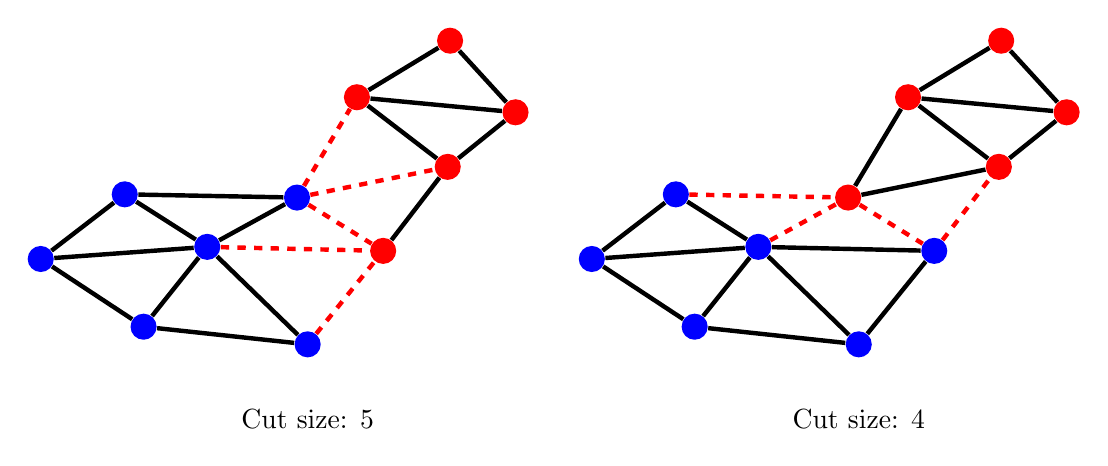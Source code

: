 \begin{scope}[xshift=0.0cm]
\node (n1) at (1.108,0.168) [circle,fill=blue] {};
\node (n2) at (1.917,1.182) [circle,fill=blue] {};
\node (n3) at (-0.198,1.028) [circle,fill=blue] {};
\node (n4) at (0.869,1.849) [circle,fill=blue] {};
\node (n5) at (3.057,1.808) [circle,fill=blue] {};
\node (n6) at (3.192,-0.056) [circle,fill=blue] {};
\node (n7) at (4.151,1.131) [circle,fill=red] {};
\node (n8) at (4.971,2.198) [circle,fill=red] {};
\node (n9) at (3.818,3.082) [circle,fill=red] {};
\node (n10) at (5.832,2.891) [circle,fill=red] {};
\node (n11) at (5.001,3.8) [circle,fill=red] {};
\draw[    ultra thick       ] (n1) -- (n2);
\draw[    ultra thick       ] (n1) -- (n3);
\draw[    ultra thick       ] (n1) -- (n6);
\draw[    ultra thick       ] (n2) -- (n3);
\draw[    ultra thick       ] (n2) -- (n4);
\draw[    ultra thick       ] (n2) -- (n5);
\draw[    ultra thick       ] (n2) -- (n6);
\draw[red,ultra thick,dashed] (n2) -- (n7);
\draw[    ultra thick       ] (n3) -- (n4);
\draw[    ultra thick       ] (n4) -- (n5);
\draw[red,ultra thick,dashed] (n5) -- (n7);
\draw[red,ultra thick,dashed] (n5) -- (n8);
\draw[red,ultra thick,dashed] (n5) -- (n9);
\draw[red,ultra thick,dashed] (n6) -- (n7);
\draw[    ultra thick       ] (n7) -- (n8);
\draw[    ultra thick       ] (n8) -- (n9);
\draw[    ultra thick       ] (n8) -- (n10);
\draw[    ultra thick       ] (n9) -- (n10);
\draw[    ultra thick       ] (n9) -- (n11);
\draw[    ultra thick       ] (n10) -- (n11);
\node at (3.192,-1) {Cut size: 5};
\end{scope}
\begin{scope}[xshift=6.999cm]
\node (n1) at (1.108,0.168) [circle,fill=blue] {};
\node (n2) at (1.917,1.182) [circle,fill=blue] {};
\node (n3) at (-0.198,1.028) [circle,fill=blue] {};
\node (n4) at (0.869,1.849) [circle,fill=blue] {};
\node (n5) at (3.057,1.808) [circle,fill=red] {};
\node (n6) at (3.192,-0.056) [circle,fill=blue] {};
\node (n7) at (4.151,1.131) [circle,fill=blue] {};
\node (n8) at (4.971,2.198) [circle,fill=red] {};
\node (n9) at (3.818,3.082) [circle,fill=red] {};
\node (n10) at (5.832,2.891) [circle,fill=red] {};
\node (n11) at (5.001,3.8) [circle,fill=red] {};
\draw[    ultra thick       ] (n1) -- (n2);
\draw[    ultra thick       ] (n1) -- (n3);
\draw[    ultra thick       ] (n1) -- (n6);
\draw[    ultra thick       ] (n2) -- (n3);
\draw[    ultra thick       ] (n2) -- (n4);
\draw[red,ultra thick,dashed] (n2) -- (n5);
\draw[    ultra thick       ] (n2) -- (n6);
\draw[    ultra thick       ] (n2) -- (n7);
\draw[    ultra thick       ] (n3) -- (n4);
\draw[red,ultra thick,dashed] (n4) -- (n5);
\draw[red,ultra thick,dashed] (n5) -- (n7);
\draw[    ultra thick       ] (n5) -- (n8);
\draw[    ultra thick       ] (n5) -- (n9);
\draw[    ultra thick       ] (n6) -- (n7);
\draw[red,ultra thick,dashed] (n7) -- (n8);
\draw[    ultra thick       ] (n8) -- (n9);
\draw[    ultra thick       ] (n8) -- (n10);
\draw[    ultra thick       ] (n9) -- (n10);
\draw[    ultra thick       ] (n9) -- (n11);
\draw[    ultra thick       ] (n10) -- (n11);
\node at (3.192,-1) {Cut size: 4};
\end{scope}
